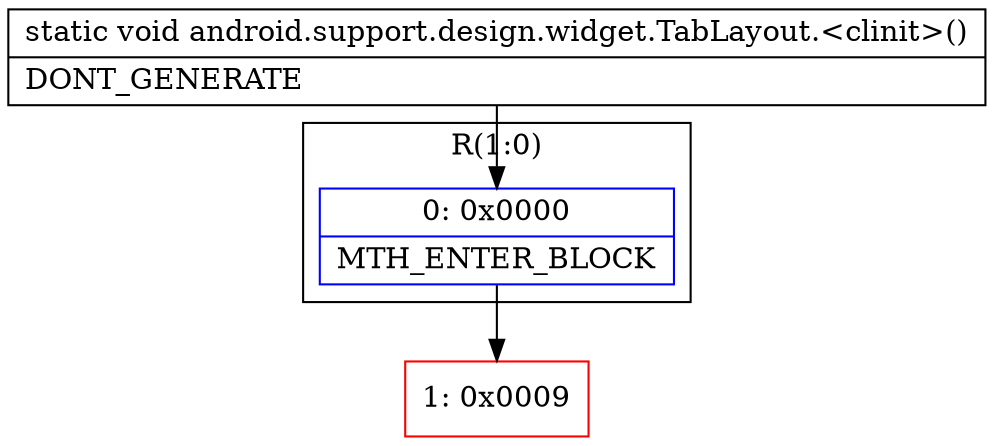 digraph "CFG forandroid.support.design.widget.TabLayout.\<clinit\>()V" {
subgraph cluster_Region_2027451127 {
label = "R(1:0)";
node [shape=record,color=blue];
Node_0 [shape=record,label="{0\:\ 0x0000|MTH_ENTER_BLOCK\l}"];
}
Node_1 [shape=record,color=red,label="{1\:\ 0x0009}"];
MethodNode[shape=record,label="{static void android.support.design.widget.TabLayout.\<clinit\>()  | DONT_GENERATE\l}"];
MethodNode -> Node_0;
Node_0 -> Node_1;
}

